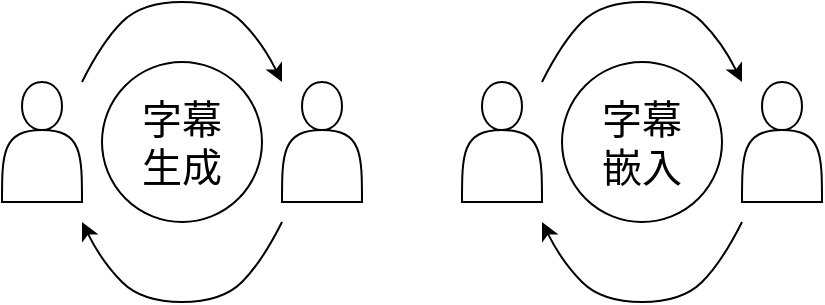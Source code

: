 <mxfile version="22.1.21" type="github">
  <diagram name="第 1 页" id="rorSxHajdFWNhUQEqVoF">
    <mxGraphModel dx="956" dy="543" grid="1" gridSize="10" guides="1" tooltips="1" connect="1" arrows="1" fold="1" page="1" pageScale="1" pageWidth="827" pageHeight="1169" math="0" shadow="0">
      <root>
        <mxCell id="0" />
        <mxCell id="1" parent="0" />
        <mxCell id="jWzeRAEdvX_cFIqDlcHf-3" value="" style="shape=actor;whiteSpace=wrap;html=1;" vertex="1" parent="1">
          <mxGeometry x="380" y="250" width="40" height="60" as="geometry" />
        </mxCell>
        <mxCell id="jWzeRAEdvX_cFIqDlcHf-4" value="" style="shape=actor;whiteSpace=wrap;html=1;" vertex="1" parent="1">
          <mxGeometry x="520" y="250" width="40" height="60" as="geometry" />
        </mxCell>
        <mxCell id="jWzeRAEdvX_cFIqDlcHf-5" value="" style="shape=actor;whiteSpace=wrap;html=1;" vertex="1" parent="1">
          <mxGeometry x="150" y="250" width="40" height="60" as="geometry" />
        </mxCell>
        <mxCell id="jWzeRAEdvX_cFIqDlcHf-6" value="" style="shape=actor;whiteSpace=wrap;html=1;" vertex="1" parent="1">
          <mxGeometry x="290" y="250" width="40" height="60" as="geometry" />
        </mxCell>
        <mxCell id="jWzeRAEdvX_cFIqDlcHf-7" value="&lt;font style=&quot;font-size: 20px;&quot;&gt;字幕&lt;br&gt;嵌入&lt;/font&gt;" style="ellipse;whiteSpace=wrap;html=1;aspect=fixed;" vertex="1" parent="1">
          <mxGeometry x="430" y="240" width="80" height="80" as="geometry" />
        </mxCell>
        <mxCell id="jWzeRAEdvX_cFIqDlcHf-8" value="&lt;font style=&quot;font-size: 20px;&quot;&gt;字幕&lt;br&gt;生成&lt;/font&gt;" style="ellipse;whiteSpace=wrap;html=1;aspect=fixed;" vertex="1" parent="1">
          <mxGeometry x="200" y="240" width="80" height="80" as="geometry" />
        </mxCell>
        <mxCell id="jWzeRAEdvX_cFIqDlcHf-10" value="" style="curved=1;endArrow=classic;html=1;rounded=0;" edge="1" parent="1">
          <mxGeometry width="50" height="50" relative="1" as="geometry">
            <mxPoint x="190" y="250" as="sourcePoint" />
            <mxPoint x="290" y="250" as="targetPoint" />
            <Array as="points">
              <mxPoint x="200" y="230" />
              <mxPoint x="220" y="210" />
              <mxPoint x="260" y="210" />
              <mxPoint x="280" y="230" />
            </Array>
          </mxGeometry>
        </mxCell>
        <mxCell id="jWzeRAEdvX_cFIqDlcHf-11" value="" style="curved=1;endArrow=classic;html=1;rounded=0;" edge="1" parent="1">
          <mxGeometry width="50" height="50" relative="1" as="geometry">
            <mxPoint x="420" y="250" as="sourcePoint" />
            <mxPoint x="520" y="250" as="targetPoint" />
            <Array as="points">
              <mxPoint x="430" y="230" />
              <mxPoint x="450" y="210" />
              <mxPoint x="490" y="210" />
              <mxPoint x="510" y="230" />
            </Array>
          </mxGeometry>
        </mxCell>
        <mxCell id="jWzeRAEdvX_cFIqDlcHf-12" value="" style="curved=1;endArrow=classic;html=1;rounded=0;" edge="1" parent="1">
          <mxGeometry width="50" height="50" relative="1" as="geometry">
            <mxPoint x="290" y="320" as="sourcePoint" />
            <mxPoint x="190" y="320" as="targetPoint" />
            <Array as="points">
              <mxPoint x="280" y="340" />
              <mxPoint x="260" y="360" />
              <mxPoint x="220" y="360" />
              <mxPoint x="200" y="340" />
            </Array>
          </mxGeometry>
        </mxCell>
        <mxCell id="jWzeRAEdvX_cFIqDlcHf-13" value="" style="curved=1;endArrow=classic;html=1;rounded=0;" edge="1" parent="1">
          <mxGeometry width="50" height="50" relative="1" as="geometry">
            <mxPoint x="520" y="320" as="sourcePoint" />
            <mxPoint x="420" y="320" as="targetPoint" />
            <Array as="points">
              <mxPoint x="510" y="340" />
              <mxPoint x="490" y="360" />
              <mxPoint x="450" y="360" />
              <mxPoint x="430" y="340" />
            </Array>
          </mxGeometry>
        </mxCell>
      </root>
    </mxGraphModel>
  </diagram>
</mxfile>
